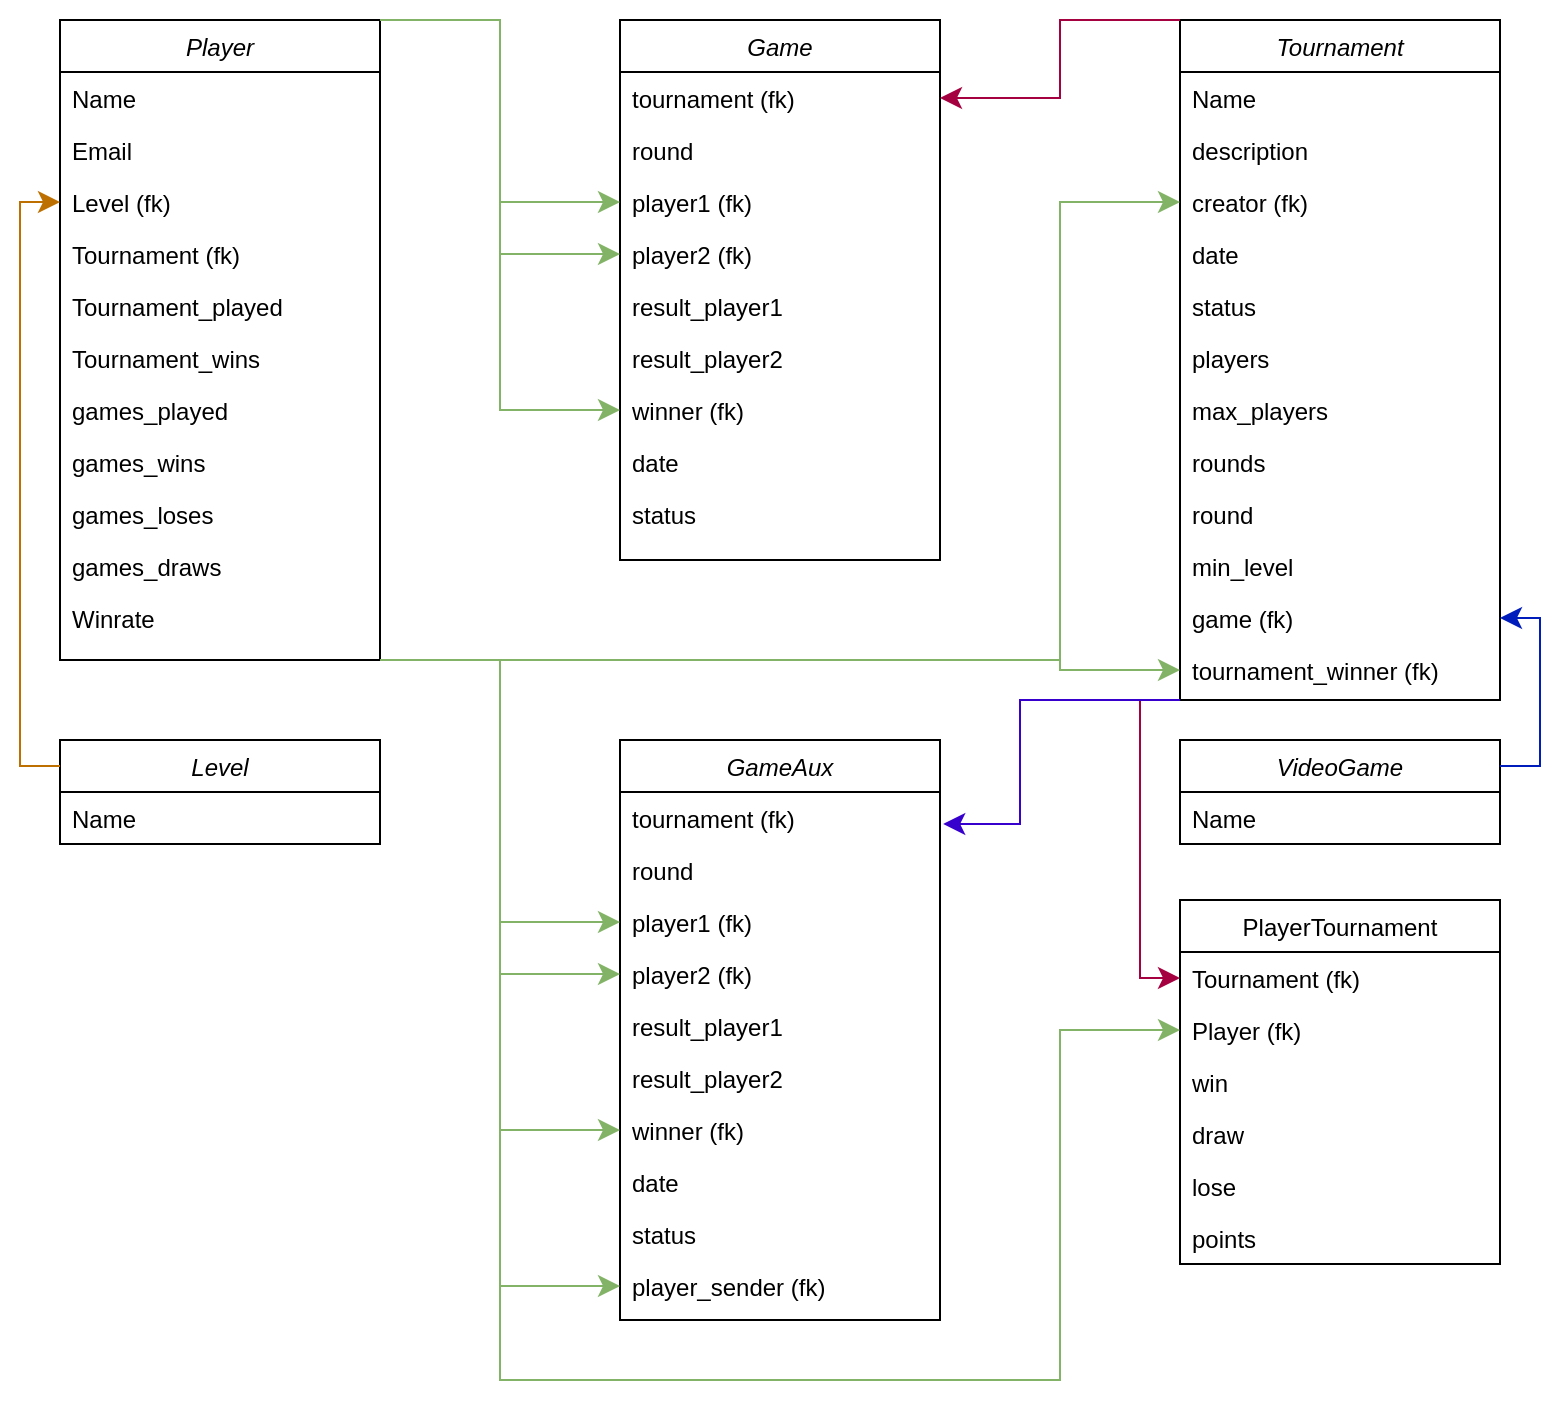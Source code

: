 <mxfile version="26.1.1">
  <diagram id="C5RBs43oDa-KdzZeNtuy" name="Page-1">
    <mxGraphModel dx="1426" dy="839" grid="1" gridSize="10" guides="1" tooltips="1" connect="1" arrows="1" fold="1" page="1" pageScale="1" pageWidth="827" pageHeight="1169" math="0" shadow="0">
      <root>
        <mxCell id="WIyWlLk6GJQsqaUBKTNV-0" />
        <mxCell id="WIyWlLk6GJQsqaUBKTNV-1" parent="WIyWlLk6GJQsqaUBKTNV-0" />
        <mxCell id="zkfFHV4jXpPFQw0GAbJ--0" value="Player" style="swimlane;fontStyle=2;align=center;verticalAlign=top;childLayout=stackLayout;horizontal=1;startSize=26;horizontalStack=0;resizeParent=1;resizeLast=0;collapsible=1;marginBottom=0;rounded=0;shadow=0;strokeWidth=1;" parent="WIyWlLk6GJQsqaUBKTNV-1" vertex="1">
          <mxGeometry x="40" y="40" width="160" height="320" as="geometry">
            <mxRectangle x="10" y="10" width="160" height="26" as="alternateBounds" />
          </mxGeometry>
        </mxCell>
        <mxCell id="zkfFHV4jXpPFQw0GAbJ--1" value="Name" style="text;align=left;verticalAlign=top;spacingLeft=4;spacingRight=4;overflow=hidden;rotatable=0;points=[[0,0.5],[1,0.5]];portConstraint=eastwest;" parent="zkfFHV4jXpPFQw0GAbJ--0" vertex="1">
          <mxGeometry y="26" width="160" height="26" as="geometry" />
        </mxCell>
        <mxCell id="zkfFHV4jXpPFQw0GAbJ--2" value="Email" style="text;align=left;verticalAlign=top;spacingLeft=4;spacingRight=4;overflow=hidden;rotatable=0;points=[[0,0.5],[1,0.5]];portConstraint=eastwest;rounded=0;shadow=0;html=0;" parent="zkfFHV4jXpPFQw0GAbJ--0" vertex="1">
          <mxGeometry y="52" width="160" height="26" as="geometry" />
        </mxCell>
        <mxCell id="F1tiQoXO1nvc3y9bhYft-16" value="Level (fk)" style="text;align=left;verticalAlign=top;spacingLeft=4;spacingRight=4;overflow=hidden;rotatable=0;points=[[0,0.5],[1,0.5]];portConstraint=eastwest;rounded=0;shadow=0;html=0;" vertex="1" parent="zkfFHV4jXpPFQw0GAbJ--0">
          <mxGeometry y="78" width="160" height="26" as="geometry" />
        </mxCell>
        <mxCell id="F1tiQoXO1nvc3y9bhYft-13" value="Tournament (fk)" style="text;align=left;verticalAlign=top;spacingLeft=4;spacingRight=4;overflow=hidden;rotatable=0;points=[[0,0.5],[1,0.5]];portConstraint=eastwest;rounded=0;shadow=0;html=0;" vertex="1" parent="zkfFHV4jXpPFQw0GAbJ--0">
          <mxGeometry y="104" width="160" height="26" as="geometry" />
        </mxCell>
        <mxCell id="F1tiQoXO1nvc3y9bhYft-14" value="Tournament_played" style="text;align=left;verticalAlign=top;spacingLeft=4;spacingRight=4;overflow=hidden;rotatable=0;points=[[0,0.5],[1,0.5]];portConstraint=eastwest;rounded=0;shadow=0;html=0;" vertex="1" parent="zkfFHV4jXpPFQw0GAbJ--0">
          <mxGeometry y="130" width="160" height="26" as="geometry" />
        </mxCell>
        <mxCell id="F1tiQoXO1nvc3y9bhYft-15" value="Tournament_wins" style="text;align=left;verticalAlign=top;spacingLeft=4;spacingRight=4;overflow=hidden;rotatable=0;points=[[0,0.5],[1,0.5]];portConstraint=eastwest;rounded=0;shadow=0;html=0;" vertex="1" parent="zkfFHV4jXpPFQw0GAbJ--0">
          <mxGeometry y="156" width="160" height="26" as="geometry" />
        </mxCell>
        <mxCell id="F1tiQoXO1nvc3y9bhYft-17" value="games_played" style="text;align=left;verticalAlign=top;spacingLeft=4;spacingRight=4;overflow=hidden;rotatable=0;points=[[0,0.5],[1,0.5]];portConstraint=eastwest;rounded=0;shadow=0;html=0;" vertex="1" parent="zkfFHV4jXpPFQw0GAbJ--0">
          <mxGeometry y="182" width="160" height="26" as="geometry" />
        </mxCell>
        <mxCell id="F1tiQoXO1nvc3y9bhYft-18" value="games_wins" style="text;align=left;verticalAlign=top;spacingLeft=4;spacingRight=4;overflow=hidden;rotatable=0;points=[[0,0.5],[1,0.5]];portConstraint=eastwest;rounded=0;shadow=0;html=0;" vertex="1" parent="zkfFHV4jXpPFQw0GAbJ--0">
          <mxGeometry y="208" width="160" height="26" as="geometry" />
        </mxCell>
        <mxCell id="F1tiQoXO1nvc3y9bhYft-19" value="games_loses" style="text;align=left;verticalAlign=top;spacingLeft=4;spacingRight=4;overflow=hidden;rotatable=0;points=[[0,0.5],[1,0.5]];portConstraint=eastwest;rounded=0;shadow=0;html=0;" vertex="1" parent="zkfFHV4jXpPFQw0GAbJ--0">
          <mxGeometry y="234" width="160" height="26" as="geometry" />
        </mxCell>
        <mxCell id="F1tiQoXO1nvc3y9bhYft-20" value="games_draws" style="text;align=left;verticalAlign=top;spacingLeft=4;spacingRight=4;overflow=hidden;rotatable=0;points=[[0,0.5],[1,0.5]];portConstraint=eastwest;rounded=0;shadow=0;html=0;" vertex="1" parent="zkfFHV4jXpPFQw0GAbJ--0">
          <mxGeometry y="260" width="160" height="26" as="geometry" />
        </mxCell>
        <mxCell id="F1tiQoXO1nvc3y9bhYft-21" value="Winrate" style="text;align=left;verticalAlign=top;spacingLeft=4;spacingRight=4;overflow=hidden;rotatable=0;points=[[0,0.5],[1,0.5]];portConstraint=eastwest;rounded=0;shadow=0;html=0;" vertex="1" parent="zkfFHV4jXpPFQw0GAbJ--0">
          <mxGeometry y="286" width="160" height="26" as="geometry" />
        </mxCell>
        <mxCell id="F1tiQoXO1nvc3y9bhYft-0" value="Level" style="swimlane;fontStyle=2;align=center;verticalAlign=top;childLayout=stackLayout;horizontal=1;startSize=26;horizontalStack=0;resizeParent=1;resizeLast=0;collapsible=1;marginBottom=0;rounded=0;shadow=0;strokeWidth=1;" vertex="1" parent="WIyWlLk6GJQsqaUBKTNV-1">
          <mxGeometry x="40" y="400" width="160" height="52" as="geometry">
            <mxRectangle x="230" y="140" width="160" height="26" as="alternateBounds" />
          </mxGeometry>
        </mxCell>
        <mxCell id="F1tiQoXO1nvc3y9bhYft-1" value="Name" style="text;align=left;verticalAlign=top;spacingLeft=4;spacingRight=4;overflow=hidden;rotatable=0;points=[[0,0.5],[1,0.5]];portConstraint=eastwest;" vertex="1" parent="F1tiQoXO1nvc3y9bhYft-0">
          <mxGeometry y="26" width="160" height="26" as="geometry" />
        </mxCell>
        <mxCell id="F1tiQoXO1nvc3y9bhYft-6" value="VideoGame" style="swimlane;fontStyle=2;align=center;verticalAlign=top;childLayout=stackLayout;horizontal=1;startSize=26;horizontalStack=0;resizeParent=1;resizeLast=0;collapsible=1;marginBottom=0;rounded=0;shadow=0;strokeWidth=1;" vertex="1" parent="WIyWlLk6GJQsqaUBKTNV-1">
          <mxGeometry x="600" y="400" width="160" height="52" as="geometry">
            <mxRectangle x="230" y="140" width="160" height="26" as="alternateBounds" />
          </mxGeometry>
        </mxCell>
        <mxCell id="F1tiQoXO1nvc3y9bhYft-7" value="Name" style="text;align=left;verticalAlign=top;spacingLeft=4;spacingRight=4;overflow=hidden;rotatable=0;points=[[0,0.5],[1,0.5]];portConstraint=eastwest;" vertex="1" parent="F1tiQoXO1nvc3y9bhYft-6">
          <mxGeometry y="26" width="160" height="26" as="geometry" />
        </mxCell>
        <mxCell id="F1tiQoXO1nvc3y9bhYft-27" value="PlayerTournament" style="swimlane;fontStyle=0;align=center;verticalAlign=top;childLayout=stackLayout;horizontal=1;startSize=26;horizontalStack=0;resizeParent=1;resizeLast=0;collapsible=1;marginBottom=0;rounded=0;shadow=0;strokeWidth=1;" vertex="1" parent="WIyWlLk6GJQsqaUBKTNV-1">
          <mxGeometry x="600" y="480" width="160" height="182" as="geometry">
            <mxRectangle x="130" y="380" width="160" height="26" as="alternateBounds" />
          </mxGeometry>
        </mxCell>
        <mxCell id="F1tiQoXO1nvc3y9bhYft-28" value="Tournament (fk)" style="text;align=left;verticalAlign=top;spacingLeft=4;spacingRight=4;overflow=hidden;rotatable=0;points=[[0,0.5],[1,0.5]];portConstraint=eastwest;" vertex="1" parent="F1tiQoXO1nvc3y9bhYft-27">
          <mxGeometry y="26" width="160" height="26" as="geometry" />
        </mxCell>
        <mxCell id="F1tiQoXO1nvc3y9bhYft-29" value="Player (fk)" style="text;align=left;verticalAlign=top;spacingLeft=4;spacingRight=4;overflow=hidden;rotatable=0;points=[[0,0.5],[1,0.5]];portConstraint=eastwest;rounded=0;shadow=0;html=0;" vertex="1" parent="F1tiQoXO1nvc3y9bhYft-27">
          <mxGeometry y="52" width="160" height="26" as="geometry" />
        </mxCell>
        <mxCell id="F1tiQoXO1nvc3y9bhYft-33" value="win" style="text;align=left;verticalAlign=top;spacingLeft=4;spacingRight=4;overflow=hidden;rotatable=0;points=[[0,0.5],[1,0.5]];portConstraint=eastwest;rounded=0;shadow=0;html=0;" vertex="1" parent="F1tiQoXO1nvc3y9bhYft-27">
          <mxGeometry y="78" width="160" height="26" as="geometry" />
        </mxCell>
        <mxCell id="F1tiQoXO1nvc3y9bhYft-34" value="draw" style="text;align=left;verticalAlign=top;spacingLeft=4;spacingRight=4;overflow=hidden;rotatable=0;points=[[0,0.5],[1,0.5]];portConstraint=eastwest;rounded=0;shadow=0;html=0;" vertex="1" parent="F1tiQoXO1nvc3y9bhYft-27">
          <mxGeometry y="104" width="160" height="26" as="geometry" />
        </mxCell>
        <mxCell id="F1tiQoXO1nvc3y9bhYft-35" value="lose" style="text;align=left;verticalAlign=top;spacingLeft=4;spacingRight=4;overflow=hidden;rotatable=0;points=[[0,0.5],[1,0.5]];portConstraint=eastwest;rounded=0;shadow=0;html=0;" vertex="1" parent="F1tiQoXO1nvc3y9bhYft-27">
          <mxGeometry y="130" width="160" height="26" as="geometry" />
        </mxCell>
        <mxCell id="F1tiQoXO1nvc3y9bhYft-36" value="points" style="text;align=left;verticalAlign=top;spacingLeft=4;spacingRight=4;overflow=hidden;rotatable=0;points=[[0,0.5],[1,0.5]];portConstraint=eastwest;rounded=0;shadow=0;html=0;" vertex="1" parent="F1tiQoXO1nvc3y9bhYft-27">
          <mxGeometry y="156" width="160" height="26" as="geometry" />
        </mxCell>
        <mxCell id="F1tiQoXO1nvc3y9bhYft-44" value="Tournament" style="swimlane;fontStyle=2;align=center;verticalAlign=top;childLayout=stackLayout;horizontal=1;startSize=26;horizontalStack=0;resizeParent=1;resizeLast=0;collapsible=1;marginBottom=0;rounded=0;shadow=0;strokeWidth=1;" vertex="1" parent="WIyWlLk6GJQsqaUBKTNV-1">
          <mxGeometry x="600" y="40" width="160" height="340" as="geometry">
            <mxRectangle x="10" y="10" width="160" height="26" as="alternateBounds" />
          </mxGeometry>
        </mxCell>
        <mxCell id="F1tiQoXO1nvc3y9bhYft-45" value="Name" style="text;align=left;verticalAlign=top;spacingLeft=4;spacingRight=4;overflow=hidden;rotatable=0;points=[[0,0.5],[1,0.5]];portConstraint=eastwest;" vertex="1" parent="F1tiQoXO1nvc3y9bhYft-44">
          <mxGeometry y="26" width="160" height="26" as="geometry" />
        </mxCell>
        <mxCell id="F1tiQoXO1nvc3y9bhYft-46" value="description" style="text;align=left;verticalAlign=top;spacingLeft=4;spacingRight=4;overflow=hidden;rotatable=0;points=[[0,0.5],[1,0.5]];portConstraint=eastwest;rounded=0;shadow=0;html=0;" vertex="1" parent="F1tiQoXO1nvc3y9bhYft-44">
          <mxGeometry y="52" width="160" height="26" as="geometry" />
        </mxCell>
        <mxCell id="F1tiQoXO1nvc3y9bhYft-47" value="creator (fk)" style="text;align=left;verticalAlign=top;spacingLeft=4;spacingRight=4;overflow=hidden;rotatable=0;points=[[0,0.5],[1,0.5]];portConstraint=eastwest;rounded=0;shadow=0;html=0;" vertex="1" parent="F1tiQoXO1nvc3y9bhYft-44">
          <mxGeometry y="78" width="160" height="26" as="geometry" />
        </mxCell>
        <mxCell id="F1tiQoXO1nvc3y9bhYft-48" value="date" style="text;align=left;verticalAlign=top;spacingLeft=4;spacingRight=4;overflow=hidden;rotatable=0;points=[[0,0.5],[1,0.5]];portConstraint=eastwest;rounded=0;shadow=0;html=0;" vertex="1" parent="F1tiQoXO1nvc3y9bhYft-44">
          <mxGeometry y="104" width="160" height="26" as="geometry" />
        </mxCell>
        <mxCell id="F1tiQoXO1nvc3y9bhYft-49" value="status" style="text;align=left;verticalAlign=top;spacingLeft=4;spacingRight=4;overflow=hidden;rotatable=0;points=[[0,0.5],[1,0.5]];portConstraint=eastwest;rounded=0;shadow=0;html=0;" vertex="1" parent="F1tiQoXO1nvc3y9bhYft-44">
          <mxGeometry y="130" width="160" height="26" as="geometry" />
        </mxCell>
        <mxCell id="F1tiQoXO1nvc3y9bhYft-50" value="players" style="text;align=left;verticalAlign=top;spacingLeft=4;spacingRight=4;overflow=hidden;rotatable=0;points=[[0,0.5],[1,0.5]];portConstraint=eastwest;rounded=0;shadow=0;html=0;" vertex="1" parent="F1tiQoXO1nvc3y9bhYft-44">
          <mxGeometry y="156" width="160" height="26" as="geometry" />
        </mxCell>
        <mxCell id="F1tiQoXO1nvc3y9bhYft-51" value="max_players" style="text;align=left;verticalAlign=top;spacingLeft=4;spacingRight=4;overflow=hidden;rotatable=0;points=[[0,0.5],[1,0.5]];portConstraint=eastwest;rounded=0;shadow=0;html=0;" vertex="1" parent="F1tiQoXO1nvc3y9bhYft-44">
          <mxGeometry y="182" width="160" height="26" as="geometry" />
        </mxCell>
        <mxCell id="F1tiQoXO1nvc3y9bhYft-52" value="rounds" style="text;align=left;verticalAlign=top;spacingLeft=4;spacingRight=4;overflow=hidden;rotatable=0;points=[[0,0.5],[1,0.5]];portConstraint=eastwest;rounded=0;shadow=0;html=0;" vertex="1" parent="F1tiQoXO1nvc3y9bhYft-44">
          <mxGeometry y="208" width="160" height="26" as="geometry" />
        </mxCell>
        <mxCell id="F1tiQoXO1nvc3y9bhYft-53" value="round" style="text;align=left;verticalAlign=top;spacingLeft=4;spacingRight=4;overflow=hidden;rotatable=0;points=[[0,0.5],[1,0.5]];portConstraint=eastwest;rounded=0;shadow=0;html=0;" vertex="1" parent="F1tiQoXO1nvc3y9bhYft-44">
          <mxGeometry y="234" width="160" height="26" as="geometry" />
        </mxCell>
        <mxCell id="F1tiQoXO1nvc3y9bhYft-54" value="min_level" style="text;align=left;verticalAlign=top;spacingLeft=4;spacingRight=4;overflow=hidden;rotatable=0;points=[[0,0.5],[1,0.5]];portConstraint=eastwest;rounded=0;shadow=0;html=0;" vertex="1" parent="F1tiQoXO1nvc3y9bhYft-44">
          <mxGeometry y="260" width="160" height="26" as="geometry" />
        </mxCell>
        <mxCell id="F1tiQoXO1nvc3y9bhYft-55" value="game (fk)" style="text;align=left;verticalAlign=top;spacingLeft=4;spacingRight=4;overflow=hidden;rotatable=0;points=[[0,0.5],[1,0.5]];portConstraint=eastwest;rounded=0;shadow=0;html=0;" vertex="1" parent="F1tiQoXO1nvc3y9bhYft-44">
          <mxGeometry y="286" width="160" height="26" as="geometry" />
        </mxCell>
        <mxCell id="F1tiQoXO1nvc3y9bhYft-68" value="tournament_winner (fk)" style="text;align=left;verticalAlign=top;spacingLeft=4;spacingRight=4;overflow=hidden;rotatable=0;points=[[0,0.5],[1,0.5]];portConstraint=eastwest;rounded=0;shadow=0;html=0;" vertex="1" parent="F1tiQoXO1nvc3y9bhYft-44">
          <mxGeometry y="312" width="160" height="26" as="geometry" />
        </mxCell>
        <mxCell id="F1tiQoXO1nvc3y9bhYft-56" value="Game" style="swimlane;fontStyle=2;align=center;verticalAlign=top;childLayout=stackLayout;horizontal=1;startSize=26;horizontalStack=0;resizeParent=1;resizeLast=0;collapsible=1;marginBottom=0;rounded=0;shadow=0;strokeWidth=1;" vertex="1" parent="WIyWlLk6GJQsqaUBKTNV-1">
          <mxGeometry x="320" y="40" width="160" height="270" as="geometry">
            <mxRectangle x="334" y="40" width="160" height="26" as="alternateBounds" />
          </mxGeometry>
        </mxCell>
        <mxCell id="F1tiQoXO1nvc3y9bhYft-57" value="tournament (fk)" style="text;align=left;verticalAlign=top;spacingLeft=4;spacingRight=4;overflow=hidden;rotatable=0;points=[[0,0.5],[1,0.5]];portConstraint=eastwest;" vertex="1" parent="F1tiQoXO1nvc3y9bhYft-56">
          <mxGeometry y="26" width="160" height="26" as="geometry" />
        </mxCell>
        <mxCell id="F1tiQoXO1nvc3y9bhYft-58" value="round" style="text;align=left;verticalAlign=top;spacingLeft=4;spacingRight=4;overflow=hidden;rotatable=0;points=[[0,0.5],[1,0.5]];portConstraint=eastwest;rounded=0;shadow=0;html=0;" vertex="1" parent="F1tiQoXO1nvc3y9bhYft-56">
          <mxGeometry y="52" width="160" height="26" as="geometry" />
        </mxCell>
        <mxCell id="F1tiQoXO1nvc3y9bhYft-59" value="player1 (fk)" style="text;align=left;verticalAlign=top;spacingLeft=4;spacingRight=4;overflow=hidden;rotatable=0;points=[[0,0.5],[1,0.5]];portConstraint=eastwest;rounded=0;shadow=0;html=0;" vertex="1" parent="F1tiQoXO1nvc3y9bhYft-56">
          <mxGeometry y="78" width="160" height="26" as="geometry" />
        </mxCell>
        <mxCell id="F1tiQoXO1nvc3y9bhYft-60" value="player2 (fk)" style="text;align=left;verticalAlign=top;spacingLeft=4;spacingRight=4;overflow=hidden;rotatable=0;points=[[0,0.5],[1,0.5]];portConstraint=eastwest;rounded=0;shadow=0;html=0;" vertex="1" parent="F1tiQoXO1nvc3y9bhYft-56">
          <mxGeometry y="104" width="160" height="26" as="geometry" />
        </mxCell>
        <mxCell id="F1tiQoXO1nvc3y9bhYft-61" value="result_player1" style="text;align=left;verticalAlign=top;spacingLeft=4;spacingRight=4;overflow=hidden;rotatable=0;points=[[0,0.5],[1,0.5]];portConstraint=eastwest;rounded=0;shadow=0;html=0;" vertex="1" parent="F1tiQoXO1nvc3y9bhYft-56">
          <mxGeometry y="130" width="160" height="26" as="geometry" />
        </mxCell>
        <mxCell id="F1tiQoXO1nvc3y9bhYft-62" value="result_player2" style="text;align=left;verticalAlign=top;spacingLeft=4;spacingRight=4;overflow=hidden;rotatable=0;points=[[0,0.5],[1,0.5]];portConstraint=eastwest;rounded=0;shadow=0;html=0;" vertex="1" parent="F1tiQoXO1nvc3y9bhYft-56">
          <mxGeometry y="156" width="160" height="26" as="geometry" />
        </mxCell>
        <mxCell id="F1tiQoXO1nvc3y9bhYft-63" value="winner (fk)" style="text;align=left;verticalAlign=top;spacingLeft=4;spacingRight=4;overflow=hidden;rotatable=0;points=[[0,0.5],[1,0.5]];portConstraint=eastwest;rounded=0;shadow=0;html=0;" vertex="1" parent="F1tiQoXO1nvc3y9bhYft-56">
          <mxGeometry y="182" width="160" height="26" as="geometry" />
        </mxCell>
        <mxCell id="F1tiQoXO1nvc3y9bhYft-64" value="date" style="text;align=left;verticalAlign=top;spacingLeft=4;spacingRight=4;overflow=hidden;rotatable=0;points=[[0,0.5],[1,0.5]];portConstraint=eastwest;rounded=0;shadow=0;html=0;" vertex="1" parent="F1tiQoXO1nvc3y9bhYft-56">
          <mxGeometry y="208" width="160" height="26" as="geometry" />
        </mxCell>
        <mxCell id="F1tiQoXO1nvc3y9bhYft-65" value="status" style="text;align=left;verticalAlign=top;spacingLeft=4;spacingRight=4;overflow=hidden;rotatable=0;points=[[0,0.5],[1,0.5]];portConstraint=eastwest;rounded=0;shadow=0;html=0;" vertex="1" parent="F1tiQoXO1nvc3y9bhYft-56">
          <mxGeometry y="234" width="160" height="26" as="geometry" />
        </mxCell>
        <mxCell id="F1tiQoXO1nvc3y9bhYft-69" value="GameAux" style="swimlane;fontStyle=2;align=center;verticalAlign=top;childLayout=stackLayout;horizontal=1;startSize=26;horizontalStack=0;resizeParent=1;resizeLast=0;collapsible=1;marginBottom=0;rounded=0;shadow=0;strokeWidth=1;" vertex="1" parent="WIyWlLk6GJQsqaUBKTNV-1">
          <mxGeometry x="320" y="400" width="160" height="290" as="geometry">
            <mxRectangle x="10" y="10" width="160" height="26" as="alternateBounds" />
          </mxGeometry>
        </mxCell>
        <mxCell id="F1tiQoXO1nvc3y9bhYft-70" value="tournament (fk)" style="text;align=left;verticalAlign=top;spacingLeft=4;spacingRight=4;overflow=hidden;rotatable=0;points=[[0,0.5],[1,0.5]];portConstraint=eastwest;" vertex="1" parent="F1tiQoXO1nvc3y9bhYft-69">
          <mxGeometry y="26" width="160" height="26" as="geometry" />
        </mxCell>
        <mxCell id="F1tiQoXO1nvc3y9bhYft-71" value="round" style="text;align=left;verticalAlign=top;spacingLeft=4;spacingRight=4;overflow=hidden;rotatable=0;points=[[0,0.5],[1,0.5]];portConstraint=eastwest;rounded=0;shadow=0;html=0;" vertex="1" parent="F1tiQoXO1nvc3y9bhYft-69">
          <mxGeometry y="52" width="160" height="26" as="geometry" />
        </mxCell>
        <mxCell id="F1tiQoXO1nvc3y9bhYft-72" value="player1 (fk)" style="text;align=left;verticalAlign=top;spacingLeft=4;spacingRight=4;overflow=hidden;rotatable=0;points=[[0,0.5],[1,0.5]];portConstraint=eastwest;rounded=0;shadow=0;html=0;" vertex="1" parent="F1tiQoXO1nvc3y9bhYft-69">
          <mxGeometry y="78" width="160" height="26" as="geometry" />
        </mxCell>
        <mxCell id="F1tiQoXO1nvc3y9bhYft-73" value="player2 (fk)" style="text;align=left;verticalAlign=top;spacingLeft=4;spacingRight=4;overflow=hidden;rotatable=0;points=[[0,0.5],[1,0.5]];portConstraint=eastwest;rounded=0;shadow=0;html=0;" vertex="1" parent="F1tiQoXO1nvc3y9bhYft-69">
          <mxGeometry y="104" width="160" height="26" as="geometry" />
        </mxCell>
        <mxCell id="F1tiQoXO1nvc3y9bhYft-74" value="result_player1" style="text;align=left;verticalAlign=top;spacingLeft=4;spacingRight=4;overflow=hidden;rotatable=0;points=[[0,0.5],[1,0.5]];portConstraint=eastwest;rounded=0;shadow=0;html=0;" vertex="1" parent="F1tiQoXO1nvc3y9bhYft-69">
          <mxGeometry y="130" width="160" height="26" as="geometry" />
        </mxCell>
        <mxCell id="F1tiQoXO1nvc3y9bhYft-75" value="result_player2" style="text;align=left;verticalAlign=top;spacingLeft=4;spacingRight=4;overflow=hidden;rotatable=0;points=[[0,0.5],[1,0.5]];portConstraint=eastwest;rounded=0;shadow=0;html=0;" vertex="1" parent="F1tiQoXO1nvc3y9bhYft-69">
          <mxGeometry y="156" width="160" height="26" as="geometry" />
        </mxCell>
        <mxCell id="F1tiQoXO1nvc3y9bhYft-76" value="winner (fk)" style="text;align=left;verticalAlign=top;spacingLeft=4;spacingRight=4;overflow=hidden;rotatable=0;points=[[0,0.5],[1,0.5]];portConstraint=eastwest;rounded=0;shadow=0;html=0;" vertex="1" parent="F1tiQoXO1nvc3y9bhYft-69">
          <mxGeometry y="182" width="160" height="26" as="geometry" />
        </mxCell>
        <mxCell id="F1tiQoXO1nvc3y9bhYft-77" value="date" style="text;align=left;verticalAlign=top;spacingLeft=4;spacingRight=4;overflow=hidden;rotatable=0;points=[[0,0.5],[1,0.5]];portConstraint=eastwest;rounded=0;shadow=0;html=0;" vertex="1" parent="F1tiQoXO1nvc3y9bhYft-69">
          <mxGeometry y="208" width="160" height="26" as="geometry" />
        </mxCell>
        <mxCell id="F1tiQoXO1nvc3y9bhYft-78" value="status" style="text;align=left;verticalAlign=top;spacingLeft=4;spacingRight=4;overflow=hidden;rotatable=0;points=[[0,0.5],[1,0.5]];portConstraint=eastwest;rounded=0;shadow=0;html=0;" vertex="1" parent="F1tiQoXO1nvc3y9bhYft-69">
          <mxGeometry y="234" width="160" height="26" as="geometry" />
        </mxCell>
        <mxCell id="F1tiQoXO1nvc3y9bhYft-79" value="player_sender (fk)" style="text;align=left;verticalAlign=top;spacingLeft=4;spacingRight=4;overflow=hidden;rotatable=0;points=[[0,0.5],[1,0.5]];portConstraint=eastwest;rounded=0;shadow=0;html=0;" vertex="1" parent="F1tiQoXO1nvc3y9bhYft-69">
          <mxGeometry y="260" width="160" height="26" as="geometry" />
        </mxCell>
        <mxCell id="F1tiQoXO1nvc3y9bhYft-81" style="edgeStyle=none;curved=1;rounded=0;orthogonalLoop=1;jettySize=auto;html=1;exitX=0.25;exitY=0;exitDx=0;exitDy=0;fontSize=12;startSize=8;endSize=8;" edge="1" parent="WIyWlLk6GJQsqaUBKTNV-1" source="F1tiQoXO1nvc3y9bhYft-56" target="F1tiQoXO1nvc3y9bhYft-56">
          <mxGeometry relative="1" as="geometry" />
        </mxCell>
        <mxCell id="F1tiQoXO1nvc3y9bhYft-82" value="" style="edgeStyle=segmentEdgeStyle;endArrow=classic;html=1;curved=0;rounded=0;endSize=8;startSize=8;fontSize=12;exitX=1;exitY=0;exitDx=0;exitDy=0;entryX=0;entryY=0.5;entryDx=0;entryDy=0;fillColor=#d5e8d4;strokeColor=#82b366;" edge="1" parent="WIyWlLk6GJQsqaUBKTNV-1" source="zkfFHV4jXpPFQw0GAbJ--0" target="F1tiQoXO1nvc3y9bhYft-59">
          <mxGeometry width="50" height="50" relative="1" as="geometry">
            <mxPoint x="230" y="120" as="sourcePoint" />
            <mxPoint x="280" y="70" as="targetPoint" />
            <Array as="points">
              <mxPoint x="260" y="40" />
              <mxPoint x="260" y="131" />
            </Array>
          </mxGeometry>
        </mxCell>
        <mxCell id="F1tiQoXO1nvc3y9bhYft-83" value="" style="edgeStyle=segmentEdgeStyle;endArrow=classic;html=1;curved=0;rounded=0;endSize=8;startSize=8;fontSize=12;entryX=0;entryY=0.5;entryDx=0;entryDy=0;exitX=1;exitY=0;exitDx=0;exitDy=0;fillColor=#d5e8d4;strokeColor=#82b366;" edge="1" parent="WIyWlLk6GJQsqaUBKTNV-1" source="zkfFHV4jXpPFQw0GAbJ--0" target="F1tiQoXO1nvc3y9bhYft-60">
          <mxGeometry width="50" height="50" relative="1" as="geometry">
            <mxPoint x="200" y="40" as="sourcePoint" />
            <mxPoint x="344" y="141" as="targetPoint" />
            <Array as="points">
              <mxPoint x="260" y="40" />
              <mxPoint x="260" y="157" />
            </Array>
          </mxGeometry>
        </mxCell>
        <mxCell id="F1tiQoXO1nvc3y9bhYft-84" value="" style="edgeStyle=segmentEdgeStyle;endArrow=classic;html=1;curved=0;rounded=0;endSize=8;startSize=8;fontSize=12;entryX=1;entryY=0.5;entryDx=0;entryDy=0;exitX=0;exitY=0;exitDx=0;exitDy=0;fillColor=#d80073;strokeColor=#A50040;" edge="1" parent="WIyWlLk6GJQsqaUBKTNV-1" source="F1tiQoXO1nvc3y9bhYft-44" target="F1tiQoXO1nvc3y9bhYft-57">
          <mxGeometry width="50" height="50" relative="1" as="geometry">
            <mxPoint x="530" y="234.98" as="sourcePoint" />
            <mxPoint x="580" y="184.98" as="targetPoint" />
            <Array as="points">
              <mxPoint x="540" y="40" />
              <mxPoint x="540" y="79" />
            </Array>
          </mxGeometry>
        </mxCell>
        <mxCell id="F1tiQoXO1nvc3y9bhYft-87" value="" style="edgeStyle=segmentEdgeStyle;endArrow=classic;html=1;curved=0;rounded=0;endSize=8;startSize=8;fontSize=12;exitX=1;exitY=0.25;exitDx=0;exitDy=0;entryX=1;entryY=0.5;entryDx=0;entryDy=0;fillColor=#0050ef;strokeColor=#001DBC;" edge="1" parent="WIyWlLk6GJQsqaUBKTNV-1" source="F1tiQoXO1nvc3y9bhYft-6" target="F1tiQoXO1nvc3y9bhYft-55">
          <mxGeometry width="50" height="50" relative="1" as="geometry">
            <mxPoint x="860" y="413.0" as="sourcePoint" />
            <mxPoint x="880" y="350" as="targetPoint" />
            <Array as="points">
              <mxPoint x="780" y="413" />
              <mxPoint x="780" y="339" />
            </Array>
          </mxGeometry>
        </mxCell>
        <mxCell id="F1tiQoXO1nvc3y9bhYft-88" value="" style="edgeStyle=segmentEdgeStyle;endArrow=classic;html=1;curved=0;rounded=0;endSize=8;startSize=8;fontSize=12;exitX=0;exitY=0.25;exitDx=0;exitDy=0;entryX=0;entryY=0.5;entryDx=0;entryDy=0;fillColor=#f0a30a;strokeColor=#BD7000;" edge="1" parent="WIyWlLk6GJQsqaUBKTNV-1" source="F1tiQoXO1nvc3y9bhYft-0" target="F1tiQoXO1nvc3y9bhYft-16">
          <mxGeometry width="50" height="50" relative="1" as="geometry">
            <mxPoint x="-80" y="410" as="sourcePoint" />
            <mxPoint x="-30" y="360" as="targetPoint" />
            <Array as="points">
              <mxPoint x="20" y="413" />
              <mxPoint x="20" y="131" />
            </Array>
          </mxGeometry>
        </mxCell>
        <mxCell id="F1tiQoXO1nvc3y9bhYft-89" value="" style="edgeStyle=segmentEdgeStyle;endArrow=classic;html=1;curved=0;rounded=0;endSize=8;startSize=8;fontSize=12;exitX=1;exitY=0;exitDx=0;exitDy=0;entryX=0;entryY=0.5;entryDx=0;entryDy=0;fillColor=#d5e8d4;strokeColor=#82b366;" edge="1" parent="WIyWlLk6GJQsqaUBKTNV-1" source="zkfFHV4jXpPFQw0GAbJ--0" target="F1tiQoXO1nvc3y9bhYft-63">
          <mxGeometry width="50" height="50" relative="1" as="geometry">
            <mxPoint x="250" y="39.97" as="sourcePoint" />
            <mxPoint x="300" y="-10.03" as="targetPoint" />
            <Array as="points">
              <mxPoint x="260" y="40" />
              <mxPoint x="260" y="235" />
            </Array>
          </mxGeometry>
        </mxCell>
        <mxCell id="F1tiQoXO1nvc3y9bhYft-91" value="" style="edgeStyle=segmentEdgeStyle;endArrow=classic;html=1;curved=0;rounded=0;endSize=8;startSize=8;fontSize=12;exitX=1;exitY=1;exitDx=0;exitDy=0;entryX=0;entryY=0.5;entryDx=0;entryDy=0;fillColor=#d5e8d4;strokeColor=#82b366;" edge="1" parent="WIyWlLk6GJQsqaUBKTNV-1" source="zkfFHV4jXpPFQw0GAbJ--0" target="F1tiQoXO1nvc3y9bhYft-72">
          <mxGeometry width="50" height="50" relative="1" as="geometry">
            <mxPoint x="210" y="360" as="sourcePoint" />
            <mxPoint x="260" y="310" as="targetPoint" />
            <Array as="points">
              <mxPoint x="260" y="360" />
              <mxPoint x="260" y="491" />
            </Array>
          </mxGeometry>
        </mxCell>
        <mxCell id="F1tiQoXO1nvc3y9bhYft-92" value="" style="edgeStyle=segmentEdgeStyle;endArrow=classic;html=1;curved=0;rounded=0;endSize=8;startSize=8;fontSize=12;exitX=1;exitY=1;exitDx=0;exitDy=0;entryX=0;entryY=0.5;entryDx=0;entryDy=0;fillColor=#d5e8d4;strokeColor=#82b366;" edge="1" parent="WIyWlLk6GJQsqaUBKTNV-1" source="zkfFHV4jXpPFQw0GAbJ--0" target="F1tiQoXO1nvc3y9bhYft-73">
          <mxGeometry width="50" height="50" relative="1" as="geometry">
            <mxPoint x="269.97" y="370" as="sourcePoint" />
            <mxPoint x="319.97" y="320" as="targetPoint" />
            <Array as="points">
              <mxPoint x="260" y="360" />
              <mxPoint x="260" y="517" />
            </Array>
          </mxGeometry>
        </mxCell>
        <mxCell id="F1tiQoXO1nvc3y9bhYft-94" value="" style="edgeStyle=segmentEdgeStyle;endArrow=classic;html=1;curved=0;rounded=0;endSize=8;startSize=8;fontSize=12;exitX=1;exitY=1;exitDx=0;exitDy=0;entryX=0;entryY=0.5;entryDx=0;entryDy=0;fillColor=#d5e8d4;strokeColor=#82b366;" edge="1" parent="WIyWlLk6GJQsqaUBKTNV-1" source="zkfFHV4jXpPFQw0GAbJ--0" target="F1tiQoXO1nvc3y9bhYft-76">
          <mxGeometry width="50" height="50" relative="1" as="geometry">
            <mxPoint x="230" y="360" as="sourcePoint" />
            <mxPoint x="280" y="310" as="targetPoint" />
            <Array as="points">
              <mxPoint x="260" y="360" />
              <mxPoint x="260" y="595" />
            </Array>
          </mxGeometry>
        </mxCell>
        <mxCell id="F1tiQoXO1nvc3y9bhYft-95" value="" style="edgeStyle=segmentEdgeStyle;endArrow=classic;html=1;curved=0;rounded=0;endSize=8;startSize=8;fontSize=12;exitX=1;exitY=1;exitDx=0;exitDy=0;entryX=0;entryY=0.5;entryDx=0;entryDy=0;fillColor=#d5e8d4;strokeColor=#82b366;" edge="1" parent="WIyWlLk6GJQsqaUBKTNV-1" source="zkfFHV4jXpPFQw0GAbJ--0" target="F1tiQoXO1nvc3y9bhYft-79">
          <mxGeometry width="50" height="50" relative="1" as="geometry">
            <mxPoint x="220" y="360" as="sourcePoint" />
            <mxPoint x="270" y="310" as="targetPoint" />
            <Array as="points">
              <mxPoint x="260" y="360" />
              <mxPoint x="260" y="673" />
            </Array>
          </mxGeometry>
        </mxCell>
        <mxCell id="F1tiQoXO1nvc3y9bhYft-96" value="" style="edgeStyle=segmentEdgeStyle;endArrow=classic;html=1;curved=0;rounded=0;endSize=8;startSize=8;fontSize=12;exitX=1;exitY=1;exitDx=0;exitDy=0;entryX=0;entryY=0.5;entryDx=0;entryDy=0;fillColor=#d5e8d4;strokeColor=#82b366;" edge="1" parent="WIyWlLk6GJQsqaUBKTNV-1" source="zkfFHV4jXpPFQw0GAbJ--0" target="F1tiQoXO1nvc3y9bhYft-29">
          <mxGeometry width="50" height="50" relative="1" as="geometry">
            <mxPoint x="380" y="360" as="sourcePoint" />
            <mxPoint x="430" y="310" as="targetPoint" />
            <Array as="points">
              <mxPoint x="260" y="360" />
              <mxPoint x="260" y="720" />
              <mxPoint x="540" y="720" />
              <mxPoint x="540" y="545" />
            </Array>
          </mxGeometry>
        </mxCell>
        <mxCell id="F1tiQoXO1nvc3y9bhYft-97" value="" style="edgeStyle=segmentEdgeStyle;endArrow=classic;html=1;curved=0;rounded=0;endSize=8;startSize=8;fontSize=12;exitX=0;exitY=1;exitDx=0;exitDy=0;entryX=0;entryY=0.5;entryDx=0;entryDy=0;fillColor=#d80073;strokeColor=#A50040;" edge="1" parent="WIyWlLk6GJQsqaUBKTNV-1" source="F1tiQoXO1nvc3y9bhYft-44" target="F1tiQoXO1nvc3y9bhYft-28">
          <mxGeometry width="50" height="50" relative="1" as="geometry">
            <mxPoint x="540" y="399.94" as="sourcePoint" />
            <mxPoint x="590" y="349.94" as="targetPoint" />
            <Array as="points">
              <mxPoint x="580" y="380" />
              <mxPoint x="580" y="519" />
            </Array>
          </mxGeometry>
        </mxCell>
        <mxCell id="F1tiQoXO1nvc3y9bhYft-99" value="" style="edgeStyle=segmentEdgeStyle;endArrow=classic;html=1;curved=0;rounded=0;endSize=8;startSize=8;fontSize=12;fillColor=#d5e8d4;strokeColor=#82b366;exitX=1;exitY=1;exitDx=0;exitDy=0;entryX=0;entryY=0.5;entryDx=0;entryDy=0;" edge="1" parent="WIyWlLk6GJQsqaUBKTNV-1" source="zkfFHV4jXpPFQw0GAbJ--0" target="F1tiQoXO1nvc3y9bhYft-47">
          <mxGeometry width="50" height="50" relative="1" as="geometry">
            <mxPoint x="280" y="360" as="sourcePoint" />
            <mxPoint x="330" y="310" as="targetPoint" />
            <Array as="points">
              <mxPoint x="540" y="360" />
              <mxPoint x="540" y="131" />
            </Array>
          </mxGeometry>
        </mxCell>
        <mxCell id="F1tiQoXO1nvc3y9bhYft-101" value="" style="edgeStyle=segmentEdgeStyle;endArrow=classic;html=1;curved=0;rounded=0;endSize=8;startSize=8;fontSize=12;entryX=0;entryY=0.5;entryDx=0;entryDy=0;fillColor=#d5e8d4;strokeColor=#82b366;" edge="1" parent="WIyWlLk6GJQsqaUBKTNV-1" target="F1tiQoXO1nvc3y9bhYft-68">
          <mxGeometry width="50" height="50" relative="1" as="geometry">
            <mxPoint x="200" y="360" as="sourcePoint" />
            <mxPoint x="560" y="360" as="targetPoint" />
            <Array as="points">
              <mxPoint x="540" y="360" />
              <mxPoint x="540" y="365" />
            </Array>
          </mxGeometry>
        </mxCell>
        <mxCell id="F1tiQoXO1nvc3y9bhYft-102" value="" style="edgeStyle=segmentEdgeStyle;endArrow=classic;html=1;curved=0;rounded=0;endSize=8;startSize=8;fontSize=12;fillColor=#6a00ff;strokeColor=#3700CC;exitX=0;exitY=1;exitDx=0;exitDy=0;entryX=1.01;entryY=0.615;entryDx=0;entryDy=0;entryPerimeter=0;" edge="1" parent="WIyWlLk6GJQsqaUBKTNV-1" source="F1tiQoXO1nvc3y9bhYft-44" target="F1tiQoXO1nvc3y9bhYft-70">
          <mxGeometry width="50" height="50" relative="1" as="geometry">
            <mxPoint x="510" y="380" as="sourcePoint" />
            <mxPoint x="560" y="330" as="targetPoint" />
            <Array as="points">
              <mxPoint x="520" y="380" />
              <mxPoint x="520" y="442" />
            </Array>
          </mxGeometry>
        </mxCell>
      </root>
    </mxGraphModel>
  </diagram>
</mxfile>
